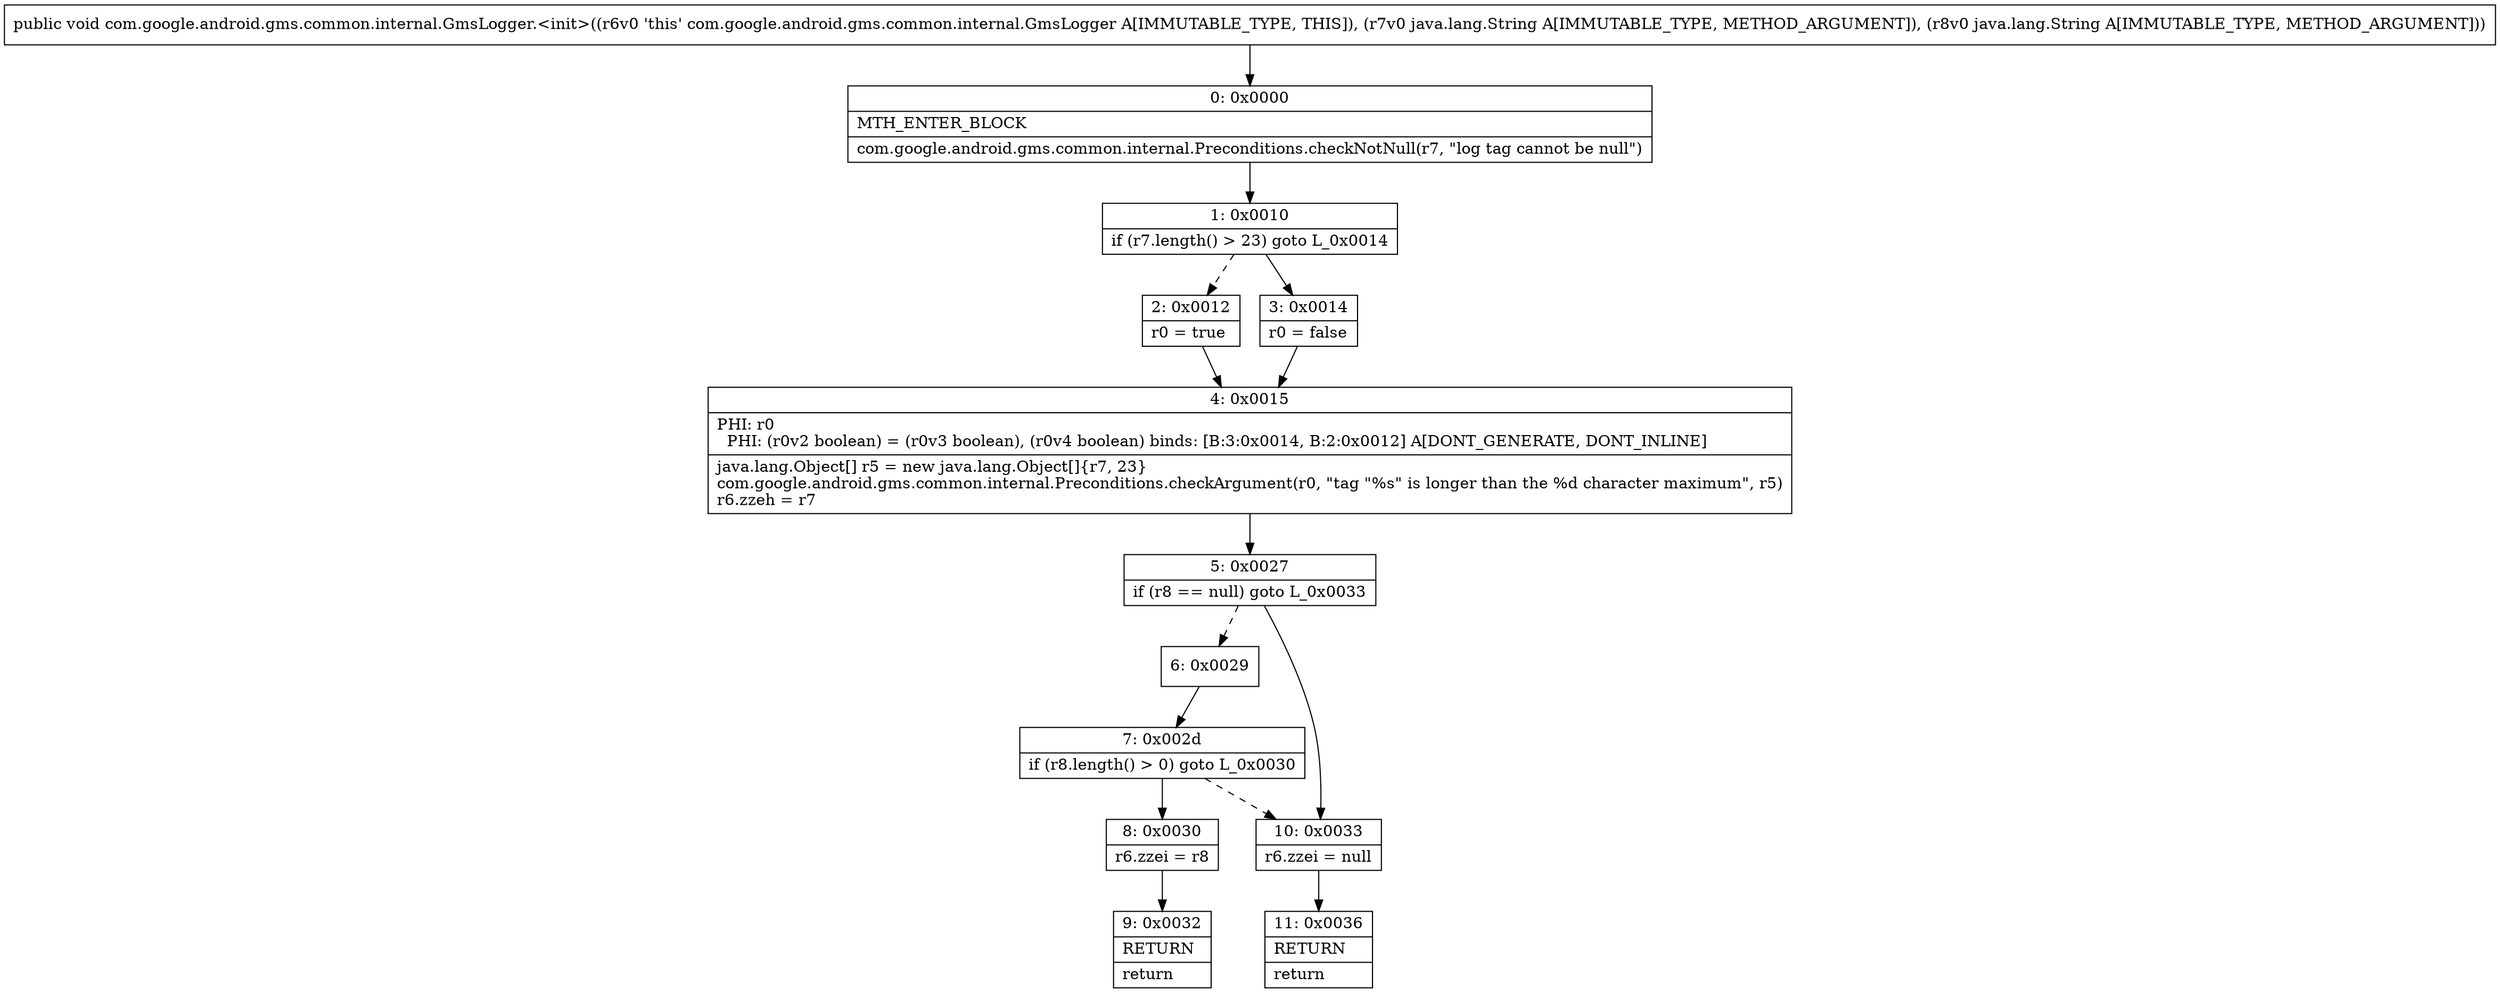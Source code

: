 digraph "CFG forcom.google.android.gms.common.internal.GmsLogger.\<init\>(Ljava\/lang\/String;Ljava\/lang\/String;)V" {
Node_0 [shape=record,label="{0\:\ 0x0000|MTH_ENTER_BLOCK\l|com.google.android.gms.common.internal.Preconditions.checkNotNull(r7, \"log tag cannot be null\")\l}"];
Node_1 [shape=record,label="{1\:\ 0x0010|if (r7.length() \> 23) goto L_0x0014\l}"];
Node_2 [shape=record,label="{2\:\ 0x0012|r0 = true\l}"];
Node_3 [shape=record,label="{3\:\ 0x0014|r0 = false\l}"];
Node_4 [shape=record,label="{4\:\ 0x0015|PHI: r0 \l  PHI: (r0v2 boolean) = (r0v3 boolean), (r0v4 boolean) binds: [B:3:0x0014, B:2:0x0012] A[DONT_GENERATE, DONT_INLINE]\l|java.lang.Object[] r5 = new java.lang.Object[]\{r7, 23\}\lcom.google.android.gms.common.internal.Preconditions.checkArgument(r0, \"tag \"%s\" is longer than the %d character maximum\", r5)\lr6.zzeh = r7\l}"];
Node_5 [shape=record,label="{5\:\ 0x0027|if (r8 == null) goto L_0x0033\l}"];
Node_6 [shape=record,label="{6\:\ 0x0029}"];
Node_7 [shape=record,label="{7\:\ 0x002d|if (r8.length() \> 0) goto L_0x0030\l}"];
Node_8 [shape=record,label="{8\:\ 0x0030|r6.zzei = r8\l}"];
Node_9 [shape=record,label="{9\:\ 0x0032|RETURN\l|return\l}"];
Node_10 [shape=record,label="{10\:\ 0x0033|r6.zzei = null\l}"];
Node_11 [shape=record,label="{11\:\ 0x0036|RETURN\l|return\l}"];
MethodNode[shape=record,label="{public void com.google.android.gms.common.internal.GmsLogger.\<init\>((r6v0 'this' com.google.android.gms.common.internal.GmsLogger A[IMMUTABLE_TYPE, THIS]), (r7v0 java.lang.String A[IMMUTABLE_TYPE, METHOD_ARGUMENT]), (r8v0 java.lang.String A[IMMUTABLE_TYPE, METHOD_ARGUMENT])) }"];
MethodNode -> Node_0;
Node_0 -> Node_1;
Node_1 -> Node_2[style=dashed];
Node_1 -> Node_3;
Node_2 -> Node_4;
Node_3 -> Node_4;
Node_4 -> Node_5;
Node_5 -> Node_6[style=dashed];
Node_5 -> Node_10;
Node_6 -> Node_7;
Node_7 -> Node_8;
Node_7 -> Node_10[style=dashed];
Node_8 -> Node_9;
Node_10 -> Node_11;
}

